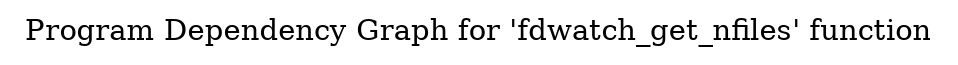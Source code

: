 digraph "Program Dependency Graph for 'fdwatch_get_nfiles' function" {
	label="Program Dependency Graph for 'fdwatch_get_nfiles' function";

}
